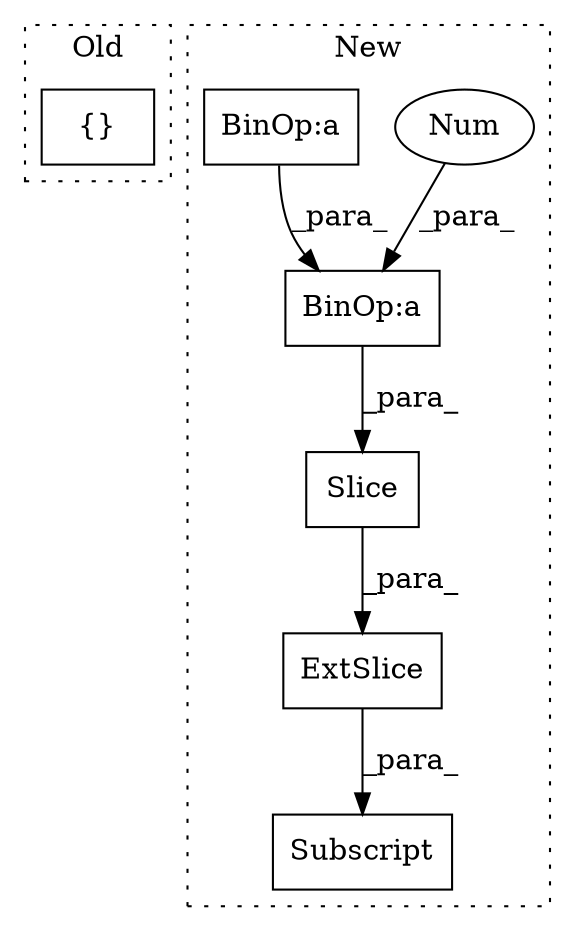digraph G {
subgraph cluster0 {
1 [label="{}" a="59" s="14839,14851" l="1,0" shape="box"];
label = "Old";
style="dotted";
}
subgraph cluster1 {
2 [label="Slice" a="80" s="15358" l="1" shape="box"];
3 [label="BinOp:a" a="82" s="15367" l="8" shape="box"];
4 [label="Num" a="76" s="15375" l="1" shape="ellipse"];
5 [label="ExtSlice" a="85" s="15351" l="1" shape="box"];
6 [label="BinOp:a" a="82" s="15367" l="4" shape="box"];
7 [label="Subscript" a="63" s="15351,0" l="26,0" shape="box"];
label = "New";
style="dotted";
}
2 -> 5 [label="_para_"];
3 -> 2 [label="_para_"];
4 -> 3 [label="_para_"];
5 -> 7 [label="_para_"];
6 -> 3 [label="_para_"];
}